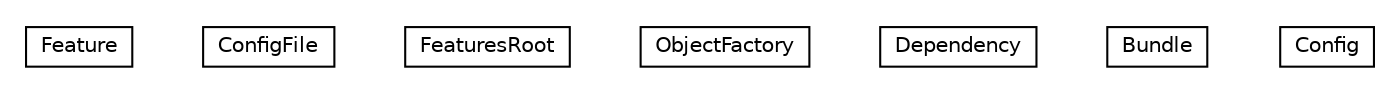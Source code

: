 #!/usr/local/bin/dot
#
# Class diagram 
# Generated by UMLGraph version R5_6-24-gf6e263 (http://www.umlgraph.org/)
#

digraph G {
	edge [fontname="Helvetica",fontsize=10,labelfontname="Helvetica",labelfontsize=10];
	node [fontname="Helvetica",fontsize=10,shape=plaintext];
	nodesep=0.25;
	ranksep=0.5;
	// org.universAAL.middleware.connectors.deploy.karaf.model.Feature
	c4423 [label=<<table title="org.universAAL.middleware.connectors.deploy.karaf.model.Feature" border="0" cellborder="1" cellspacing="0" cellpadding="2" port="p" href="./Feature.html">
		<tr><td><table border="0" cellspacing="0" cellpadding="1">
<tr><td align="center" balign="center"> Feature </td></tr>
		</table></td></tr>
		</table>>, URL="./Feature.html", fontname="Helvetica", fontcolor="black", fontsize=10.0];
	// org.universAAL.middleware.connectors.deploy.karaf.model.ConfigFile
	c4424 [label=<<table title="org.universAAL.middleware.connectors.deploy.karaf.model.ConfigFile" border="0" cellborder="1" cellspacing="0" cellpadding="2" port="p" href="./ConfigFile.html">
		<tr><td><table border="0" cellspacing="0" cellpadding="1">
<tr><td align="center" balign="center"> ConfigFile </td></tr>
		</table></td></tr>
		</table>>, URL="./ConfigFile.html", fontname="Helvetica", fontcolor="black", fontsize=10.0];
	// org.universAAL.middleware.connectors.deploy.karaf.model.FeaturesRoot
	c4425 [label=<<table title="org.universAAL.middleware.connectors.deploy.karaf.model.FeaturesRoot" border="0" cellborder="1" cellspacing="0" cellpadding="2" port="p" href="./FeaturesRoot.html">
		<tr><td><table border="0" cellspacing="0" cellpadding="1">
<tr><td align="center" balign="center"> FeaturesRoot </td></tr>
		</table></td></tr>
		</table>>, URL="./FeaturesRoot.html", fontname="Helvetica", fontcolor="black", fontsize=10.0];
	// org.universAAL.middleware.connectors.deploy.karaf.model.ObjectFactory
	c4426 [label=<<table title="org.universAAL.middleware.connectors.deploy.karaf.model.ObjectFactory" border="0" cellborder="1" cellspacing="0" cellpadding="2" port="p" href="./ObjectFactory.html">
		<tr><td><table border="0" cellspacing="0" cellpadding="1">
<tr><td align="center" balign="center"> ObjectFactory </td></tr>
		</table></td></tr>
		</table>>, URL="./ObjectFactory.html", fontname="Helvetica", fontcolor="black", fontsize=10.0];
	// org.universAAL.middleware.connectors.deploy.karaf.model.Dependency
	c4427 [label=<<table title="org.universAAL.middleware.connectors.deploy.karaf.model.Dependency" border="0" cellborder="1" cellspacing="0" cellpadding="2" port="p" href="./Dependency.html">
		<tr><td><table border="0" cellspacing="0" cellpadding="1">
<tr><td align="center" balign="center"> Dependency </td></tr>
		</table></td></tr>
		</table>>, URL="./Dependency.html", fontname="Helvetica", fontcolor="black", fontsize=10.0];
	// org.universAAL.middleware.connectors.deploy.karaf.model.Bundle
	c4428 [label=<<table title="org.universAAL.middleware.connectors.deploy.karaf.model.Bundle" border="0" cellborder="1" cellspacing="0" cellpadding="2" port="p" href="./Bundle.html">
		<tr><td><table border="0" cellspacing="0" cellpadding="1">
<tr><td align="center" balign="center"> Bundle </td></tr>
		</table></td></tr>
		</table>>, URL="./Bundle.html", fontname="Helvetica", fontcolor="black", fontsize=10.0];
	// org.universAAL.middleware.connectors.deploy.karaf.model.Config
	c4429 [label=<<table title="org.universAAL.middleware.connectors.deploy.karaf.model.Config" border="0" cellborder="1" cellspacing="0" cellpadding="2" port="p" href="./Config.html">
		<tr><td><table border="0" cellspacing="0" cellpadding="1">
<tr><td align="center" balign="center"> Config </td></tr>
		</table></td></tr>
		</table>>, URL="./Config.html", fontname="Helvetica", fontcolor="black", fontsize=10.0];
}

